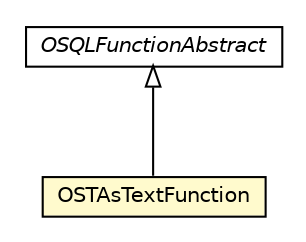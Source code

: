 #!/usr/local/bin/dot
#
# Class diagram 
# Generated by UMLGraph version R5_6-24-gf6e263 (http://www.umlgraph.org/)
#

digraph G {
	edge [fontname="Helvetica",fontsize=10,labelfontname="Helvetica",labelfontsize=10];
	node [fontname="Helvetica",fontsize=10,shape=plaintext];
	nodesep=0.25;
	ranksep=0.5;
	// com.orientechnologies.orient.core.sql.functions.OSQLFunctionAbstract
	c6418293 [label=<<table title="com.orientechnologies.orient.core.sql.functions.OSQLFunctionAbstract" border="0" cellborder="1" cellspacing="0" cellpadding="2" port="p" href="../../orient/core/sql/functions/OSQLFunctionAbstract.html">
		<tr><td><table border="0" cellspacing="0" cellpadding="1">
<tr><td align="center" balign="center"><font face="Helvetica-Oblique"> OSQLFunctionAbstract </font></td></tr>
		</table></td></tr>
		</table>>, URL="../../orient/core/sql/functions/OSQLFunctionAbstract.html", fontname="Helvetica", fontcolor="black", fontsize=10.0];
	// com.orientechnologies.spatial.functions.OSTAsTextFunction
	c6419921 [label=<<table title="com.orientechnologies.spatial.functions.OSTAsTextFunction" border="0" cellborder="1" cellspacing="0" cellpadding="2" port="p" bgcolor="lemonChiffon" href="./OSTAsTextFunction.html">
		<tr><td><table border="0" cellspacing="0" cellpadding="1">
<tr><td align="center" balign="center"> OSTAsTextFunction </td></tr>
		</table></td></tr>
		</table>>, URL="./OSTAsTextFunction.html", fontname="Helvetica", fontcolor="black", fontsize=10.0];
	//com.orientechnologies.spatial.functions.OSTAsTextFunction extends com.orientechnologies.orient.core.sql.functions.OSQLFunctionAbstract
	c6418293:p -> c6419921:p [dir=back,arrowtail=empty];
}

